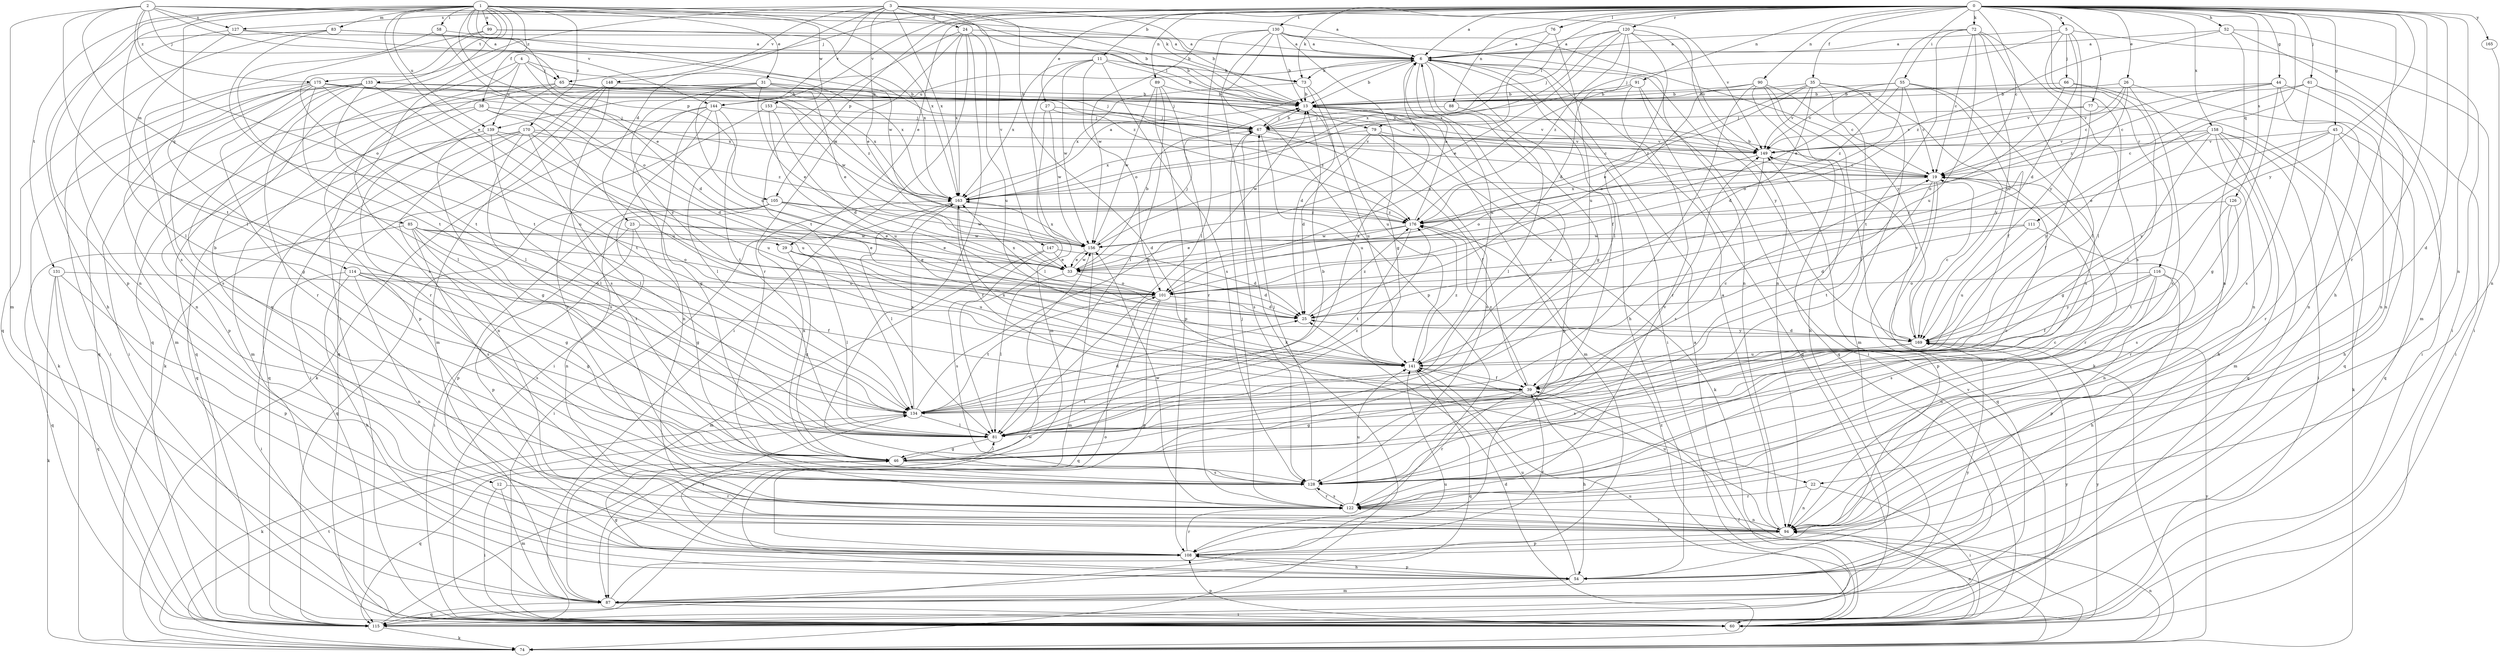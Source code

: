 strict digraph  {
0;
1;
2;
3;
4;
5;
6;
11;
12;
13;
19;
22;
23;
24;
25;
26;
27;
29;
31;
33;
35;
38;
39;
44;
45;
46;
52;
54;
55;
58;
60;
61;
65;
66;
67;
72;
73;
74;
76;
77;
79;
81;
83;
85;
87;
88;
89;
90;
91;
94;
99;
101;
105;
108;
111;
114;
115;
116;
120;
122;
126;
127;
128;
130;
131;
133;
134;
139;
141;
144;
147;
148;
149;
153;
156;
158;
163;
165;
169;
170;
175;
176;
0 -> 5  [label=a];
0 -> 6  [label=a];
0 -> 11  [label=b];
0 -> 19  [label=c];
0 -> 22  [label=d];
0 -> 26  [label=e];
0 -> 27  [label=e];
0 -> 29  [label=e];
0 -> 35  [label=f];
0 -> 44  [label=g];
0 -> 45  [label=g];
0 -> 52  [label=h];
0 -> 54  [label=h];
0 -> 55  [label=i];
0 -> 61  [label=j];
0 -> 65  [label=j];
0 -> 72  [label=k];
0 -> 73  [label=k];
0 -> 76  [label=l];
0 -> 77  [label=l];
0 -> 79  [label=l];
0 -> 88  [label=n];
0 -> 89  [label=n];
0 -> 90  [label=n];
0 -> 91  [label=n];
0 -> 94  [label=n];
0 -> 105  [label=p];
0 -> 111  [label=q];
0 -> 116  [label=r];
0 -> 120  [label=r];
0 -> 122  [label=r];
0 -> 126  [label=s];
0 -> 130  [label=t];
0 -> 144  [label=v];
0 -> 158  [label=x];
0 -> 165  [label=y];
0 -> 169  [label=y];
1 -> 12  [label=b];
1 -> 13  [label=b];
1 -> 29  [label=e];
1 -> 31  [label=e];
1 -> 33  [label=e];
1 -> 38  [label=f];
1 -> 58  [label=i];
1 -> 60  [label=i];
1 -> 79  [label=l];
1 -> 81  [label=l];
1 -> 83  [label=m];
1 -> 99  [label=o];
1 -> 105  [label=p];
1 -> 108  [label=p];
1 -> 114  [label=q];
1 -> 131  [label=t];
1 -> 133  [label=t];
1 -> 139  [label=u];
1 -> 153  [label=w];
1 -> 156  [label=w];
1 -> 163  [label=x];
1 -> 170  [label=z];
2 -> 6  [label=a];
2 -> 13  [label=b];
2 -> 65  [label=j];
2 -> 73  [label=k];
2 -> 85  [label=m];
2 -> 87  [label=m];
2 -> 101  [label=o];
2 -> 127  [label=s];
2 -> 134  [label=t];
2 -> 144  [label=v];
2 -> 175  [label=z];
3 -> 13  [label=b];
3 -> 22  [label=d];
3 -> 23  [label=d];
3 -> 24  [label=d];
3 -> 33  [label=e];
3 -> 127  [label=s];
3 -> 144  [label=v];
3 -> 147  [label=v];
3 -> 148  [label=v];
3 -> 149  [label=v];
3 -> 163  [label=x];
3 -> 175  [label=z];
4 -> 25  [label=d];
4 -> 65  [label=j];
4 -> 115  [label=q];
4 -> 128  [label=s];
4 -> 139  [label=u];
4 -> 163  [label=x];
5 -> 6  [label=a];
5 -> 25  [label=d];
5 -> 60  [label=i];
5 -> 66  [label=j];
5 -> 67  [label=j];
5 -> 81  [label=l];
5 -> 169  [label=y];
6 -> 13  [label=b];
6 -> 39  [label=f];
6 -> 46  [label=g];
6 -> 54  [label=h];
6 -> 60  [label=i];
6 -> 73  [label=k];
6 -> 139  [label=u];
6 -> 141  [label=u];
6 -> 169  [label=y];
11 -> 13  [label=b];
11 -> 73  [label=k];
11 -> 87  [label=m];
11 -> 101  [label=o];
11 -> 128  [label=s];
11 -> 156  [label=w];
11 -> 163  [label=x];
12 -> 60  [label=i];
12 -> 87  [label=m];
12 -> 122  [label=r];
13 -> 67  [label=j];
13 -> 87  [label=m];
13 -> 108  [label=p];
13 -> 141  [label=u];
13 -> 149  [label=v];
19 -> 13  [label=b];
19 -> 108  [label=p];
19 -> 115  [label=q];
19 -> 122  [label=r];
19 -> 134  [label=t];
19 -> 163  [label=x];
22 -> 60  [label=i];
22 -> 94  [label=n];
22 -> 122  [label=r];
23 -> 33  [label=e];
23 -> 46  [label=g];
23 -> 60  [label=i];
23 -> 108  [label=p];
23 -> 156  [label=w];
24 -> 6  [label=a];
24 -> 60  [label=i];
24 -> 122  [label=r];
24 -> 128  [label=s];
24 -> 134  [label=t];
24 -> 141  [label=u];
24 -> 163  [label=x];
25 -> 169  [label=y];
25 -> 176  [label=z];
26 -> 13  [label=b];
26 -> 19  [label=c];
26 -> 94  [label=n];
26 -> 101  [label=o];
26 -> 128  [label=s];
26 -> 149  [label=v];
27 -> 67  [label=j];
27 -> 81  [label=l];
27 -> 156  [label=w];
27 -> 176  [label=z];
29 -> 33  [label=e];
29 -> 46  [label=g];
29 -> 81  [label=l];
29 -> 141  [label=u];
31 -> 13  [label=b];
31 -> 19  [label=c];
31 -> 25  [label=d];
31 -> 33  [label=e];
31 -> 87  [label=m];
31 -> 163  [label=x];
31 -> 169  [label=y];
33 -> 13  [label=b];
33 -> 25  [label=d];
33 -> 81  [label=l];
33 -> 101  [label=o];
33 -> 156  [label=w];
35 -> 13  [label=b];
35 -> 25  [label=d];
35 -> 33  [label=e];
35 -> 81  [label=l];
35 -> 87  [label=m];
35 -> 149  [label=v];
35 -> 169  [label=y];
35 -> 176  [label=z];
38 -> 25  [label=d];
38 -> 67  [label=j];
38 -> 87  [label=m];
38 -> 108  [label=p];
38 -> 141  [label=u];
39 -> 19  [label=c];
39 -> 46  [label=g];
39 -> 54  [label=h];
39 -> 122  [label=r];
39 -> 134  [label=t];
39 -> 163  [label=x];
39 -> 176  [label=z];
44 -> 13  [label=b];
44 -> 19  [label=c];
44 -> 46  [label=g];
44 -> 60  [label=i];
44 -> 94  [label=n];
44 -> 149  [label=v];
45 -> 33  [label=e];
45 -> 54  [label=h];
45 -> 115  [label=q];
45 -> 122  [label=r];
45 -> 149  [label=v];
45 -> 169  [label=y];
46 -> 6  [label=a];
46 -> 81  [label=l];
46 -> 115  [label=q];
46 -> 128  [label=s];
46 -> 149  [label=v];
46 -> 163  [label=x];
52 -> 6  [label=a];
52 -> 60  [label=i];
52 -> 87  [label=m];
52 -> 94  [label=n];
52 -> 176  [label=z];
54 -> 46  [label=g];
54 -> 87  [label=m];
54 -> 101  [label=o];
54 -> 108  [label=p];
54 -> 141  [label=u];
55 -> 13  [label=b];
55 -> 19  [label=c];
55 -> 39  [label=f];
55 -> 101  [label=o];
55 -> 128  [label=s];
55 -> 149  [label=v];
55 -> 176  [label=z];
58 -> 6  [label=a];
58 -> 101  [label=o];
58 -> 134  [label=t];
60 -> 6  [label=a];
60 -> 94  [label=n];
60 -> 108  [label=p];
60 -> 141  [label=u];
60 -> 149  [label=v];
60 -> 169  [label=y];
61 -> 13  [label=b];
61 -> 60  [label=i];
61 -> 94  [label=n];
61 -> 128  [label=s];
61 -> 176  [label=z];
65 -> 13  [label=b];
65 -> 108  [label=p];
65 -> 115  [label=q];
65 -> 122  [label=r];
65 -> 149  [label=v];
65 -> 156  [label=w];
65 -> 176  [label=z];
66 -> 13  [label=b];
66 -> 81  [label=l];
66 -> 94  [label=n];
66 -> 101  [label=o];
67 -> 13  [label=b];
67 -> 19  [label=c];
67 -> 39  [label=f];
67 -> 128  [label=s];
67 -> 141  [label=u];
67 -> 149  [label=v];
72 -> 6  [label=a];
72 -> 19  [label=c];
72 -> 33  [label=e];
72 -> 81  [label=l];
72 -> 128  [label=s];
72 -> 134  [label=t];
72 -> 141  [label=u];
72 -> 169  [label=y];
73 -> 13  [label=b];
73 -> 25  [label=d];
73 -> 141  [label=u];
73 -> 163  [label=x];
74 -> 25  [label=d];
74 -> 39  [label=f];
74 -> 94  [label=n];
74 -> 134  [label=t];
74 -> 169  [label=y];
76 -> 6  [label=a];
76 -> 141  [label=u];
76 -> 163  [label=x];
77 -> 39  [label=f];
77 -> 67  [label=j];
77 -> 115  [label=q];
77 -> 149  [label=v];
79 -> 25  [label=d];
79 -> 74  [label=k];
79 -> 128  [label=s];
79 -> 149  [label=v];
79 -> 156  [label=w];
79 -> 163  [label=x];
81 -> 13  [label=b];
81 -> 46  [label=g];
81 -> 176  [label=z];
83 -> 6  [label=a];
83 -> 13  [label=b];
83 -> 54  [label=h];
83 -> 115  [label=q];
83 -> 134  [label=t];
85 -> 33  [label=e];
85 -> 46  [label=g];
85 -> 101  [label=o];
85 -> 115  [label=q];
85 -> 128  [label=s];
85 -> 134  [label=t];
85 -> 156  [label=w];
87 -> 60  [label=i];
87 -> 115  [label=q];
87 -> 141  [label=u];
87 -> 169  [label=y];
88 -> 67  [label=j];
88 -> 81  [label=l];
89 -> 13  [label=b];
89 -> 81  [label=l];
89 -> 108  [label=p];
89 -> 122  [label=r];
89 -> 156  [label=w];
90 -> 13  [label=b];
90 -> 19  [label=c];
90 -> 54  [label=h];
90 -> 74  [label=k];
90 -> 81  [label=l];
90 -> 101  [label=o];
90 -> 115  [label=q];
91 -> 13  [label=b];
91 -> 60  [label=i];
91 -> 101  [label=o];
91 -> 115  [label=q];
91 -> 122  [label=r];
94 -> 6  [label=a];
94 -> 108  [label=p];
94 -> 122  [label=r];
94 -> 141  [label=u];
99 -> 6  [label=a];
99 -> 128  [label=s];
99 -> 134  [label=t];
99 -> 176  [label=z];
101 -> 25  [label=d];
101 -> 108  [label=p];
101 -> 115  [label=q];
101 -> 134  [label=t];
101 -> 163  [label=x];
105 -> 33  [label=e];
105 -> 94  [label=n];
105 -> 108  [label=p];
105 -> 115  [label=q];
105 -> 156  [label=w];
105 -> 176  [label=z];
108 -> 39  [label=f];
108 -> 54  [label=h];
108 -> 122  [label=r];
108 -> 134  [label=t];
111 -> 25  [label=d];
111 -> 94  [label=n];
111 -> 141  [label=u];
111 -> 156  [label=w];
114 -> 39  [label=f];
114 -> 46  [label=g];
114 -> 54  [label=h];
114 -> 60  [label=i];
114 -> 94  [label=n];
114 -> 101  [label=o];
114 -> 128  [label=s];
115 -> 74  [label=k];
115 -> 156  [label=w];
115 -> 169  [label=y];
115 -> 176  [label=z];
116 -> 39  [label=f];
116 -> 54  [label=h];
116 -> 94  [label=n];
116 -> 101  [label=o];
116 -> 108  [label=p];
116 -> 128  [label=s];
116 -> 169  [label=y];
120 -> 6  [label=a];
120 -> 25  [label=d];
120 -> 33  [label=e];
120 -> 67  [label=j];
120 -> 81  [label=l];
120 -> 94  [label=n];
120 -> 149  [label=v];
120 -> 163  [label=x];
120 -> 176  [label=z];
122 -> 19  [label=c];
122 -> 67  [label=j];
122 -> 94  [label=n];
122 -> 128  [label=s];
122 -> 141  [label=u];
122 -> 156  [label=w];
126 -> 122  [label=r];
126 -> 128  [label=s];
126 -> 134  [label=t];
126 -> 176  [label=z];
127 -> 6  [label=a];
127 -> 81  [label=l];
127 -> 94  [label=n];
127 -> 163  [label=x];
128 -> 19  [label=c];
128 -> 67  [label=j];
128 -> 122  [label=r];
130 -> 6  [label=a];
130 -> 13  [label=b];
130 -> 46  [label=g];
130 -> 74  [label=k];
130 -> 81  [label=l];
130 -> 94  [label=n];
130 -> 108  [label=p];
130 -> 156  [label=w];
130 -> 169  [label=y];
131 -> 60  [label=i];
131 -> 74  [label=k];
131 -> 101  [label=o];
131 -> 108  [label=p];
131 -> 115  [label=q];
133 -> 13  [label=b];
133 -> 60  [label=i];
133 -> 67  [label=j];
133 -> 74  [label=k];
133 -> 81  [label=l];
133 -> 94  [label=n];
133 -> 115  [label=q];
133 -> 122  [label=r];
133 -> 134  [label=t];
133 -> 163  [label=x];
134 -> 6  [label=a];
134 -> 13  [label=b];
134 -> 25  [label=d];
134 -> 74  [label=k];
134 -> 81  [label=l];
134 -> 163  [label=x];
139 -> 46  [label=g];
139 -> 81  [label=l];
139 -> 115  [label=q];
139 -> 141  [label=u];
139 -> 149  [label=v];
141 -> 39  [label=f];
141 -> 115  [label=q];
141 -> 176  [label=z];
144 -> 46  [label=g];
144 -> 60  [label=i];
144 -> 67  [label=j];
144 -> 74  [label=k];
144 -> 81  [label=l];
144 -> 94  [label=n];
144 -> 134  [label=t];
147 -> 25  [label=d];
147 -> 33  [label=e];
147 -> 87  [label=m];
147 -> 128  [label=s];
148 -> 13  [label=b];
148 -> 33  [label=e];
148 -> 74  [label=k];
148 -> 87  [label=m];
148 -> 115  [label=q];
148 -> 128  [label=s];
149 -> 19  [label=c];
149 -> 101  [label=o];
149 -> 128  [label=s];
153 -> 25  [label=d];
153 -> 67  [label=j];
153 -> 122  [label=r];
153 -> 141  [label=u];
156 -> 33  [label=e];
156 -> 67  [label=j];
156 -> 87  [label=m];
156 -> 163  [label=x];
158 -> 19  [label=c];
158 -> 46  [label=g];
158 -> 54  [label=h];
158 -> 60  [label=i];
158 -> 74  [label=k];
158 -> 87  [label=m];
158 -> 115  [label=q];
158 -> 149  [label=v];
158 -> 169  [label=y];
163 -> 6  [label=a];
163 -> 39  [label=f];
163 -> 60  [label=i];
163 -> 81  [label=l];
163 -> 176  [label=z];
165 -> 94  [label=n];
169 -> 19  [label=c];
169 -> 25  [label=d];
169 -> 128  [label=s];
169 -> 141  [label=u];
169 -> 149  [label=v];
170 -> 60  [label=i];
170 -> 81  [label=l];
170 -> 94  [label=n];
170 -> 115  [label=q];
170 -> 128  [label=s];
170 -> 141  [label=u];
170 -> 149  [label=v];
170 -> 176  [label=z];
175 -> 13  [label=b];
175 -> 19  [label=c];
175 -> 46  [label=g];
175 -> 60  [label=i];
175 -> 67  [label=j];
175 -> 81  [label=l];
175 -> 94  [label=n];
175 -> 128  [label=s];
175 -> 141  [label=u];
175 -> 163  [label=x];
176 -> 6  [label=a];
176 -> 33  [label=e];
176 -> 134  [label=t];
176 -> 156  [label=w];
}
